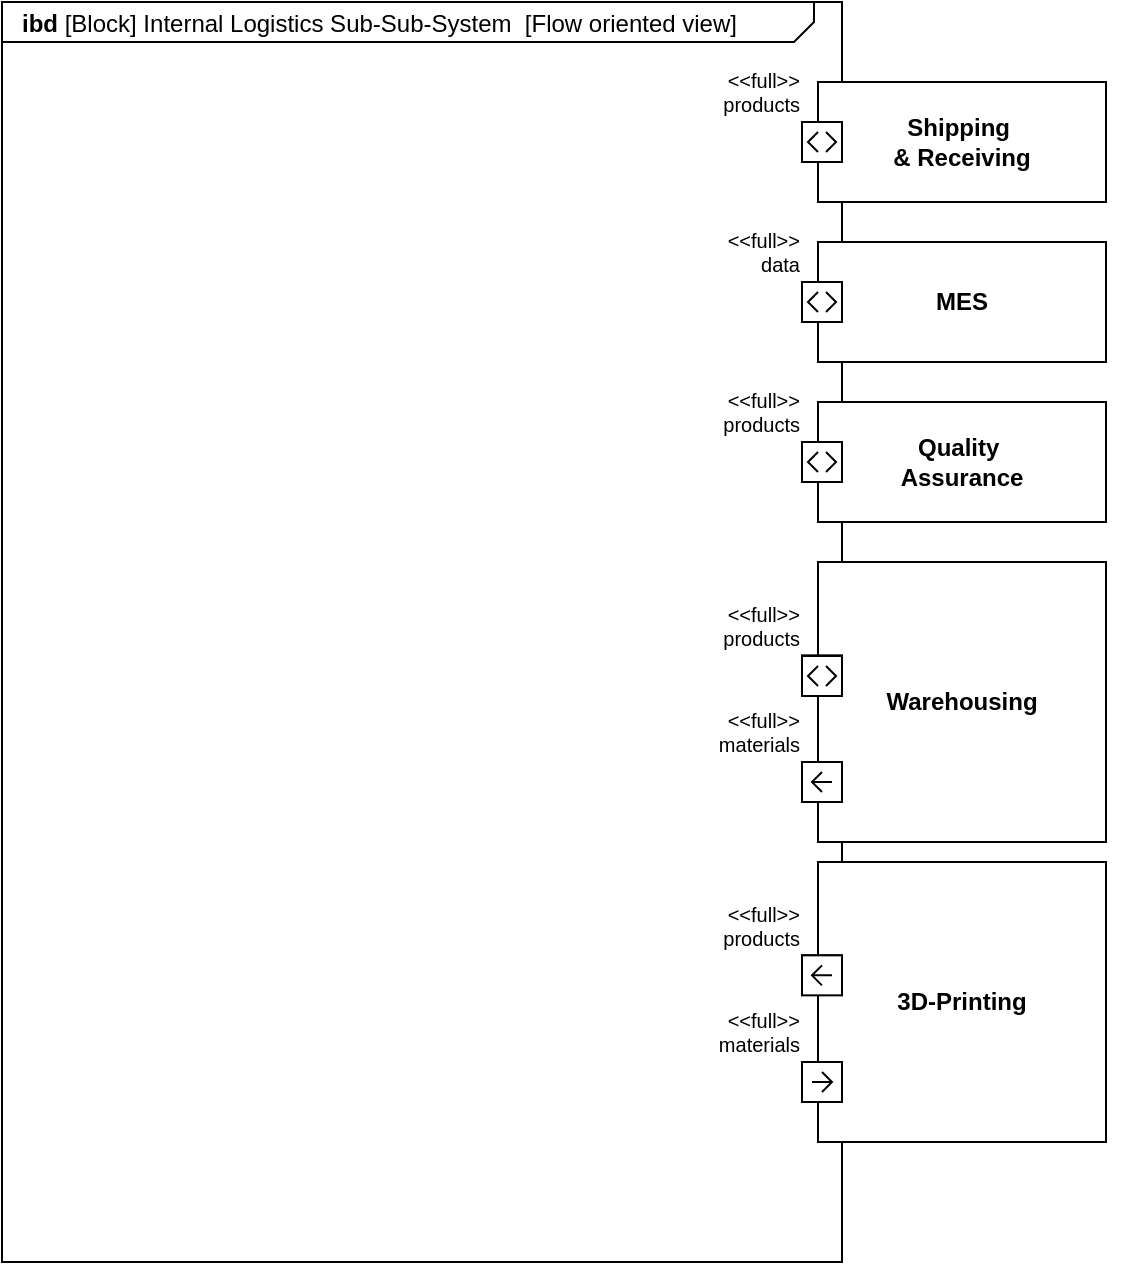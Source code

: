 <mxfile version="24.8.1">
  <diagram name="Seite-1" id="jI7MvivBW4wJyojLt8Jf">
    <mxGraphModel dx="952" dy="637" grid="1" gridSize="10" guides="1" tooltips="1" connect="1" arrows="1" fold="1" page="1" pageScale="1" pageWidth="827" pageHeight="1169" math="0" shadow="0">
      <root>
        <mxCell id="0" />
        <mxCell id="1" parent="0" />
        <mxCell id="MTa_AIZH51s-TqAGsz_J-1" value="&lt;p style=&quot;margin:0px;margin-top:4px;margin-left:10px;text-align:left;&quot;&gt;&lt;b&gt;ibd&lt;/b&gt; [Block] Internal Logistics Sub-Sub-System&amp;nbsp; [Flow oriented view]&lt;br&gt;&lt;/p&gt;" style="html=1;shape=mxgraph.sysml.package;labelX=406;align=left;spacingLeft=10;overflow=fill;recursiveResize=0;" vertex="1" parent="1">
          <mxGeometry x="110" y="120" width="420" height="630" as="geometry" />
        </mxCell>
        <mxCell id="MTa_AIZH51s-TqAGsz_J-15" value="MES" style="html=1;shape=mxgraph.sysml.port1;fontStyle=1;whiteSpace=wrap;align=center;" vertex="1" parent="1">
          <mxGeometry x="510" y="240" width="160" height="60" as="geometry" />
        </mxCell>
        <mxCell id="MTa_AIZH51s-TqAGsz_J-16" value="&amp;lt;&amp;lt;full&amp;gt;&amp;gt;&lt;br&gt;data" style="strokeColor=inherit;fillColor=inherit;gradientColor=inherit;shape=rect;points=[[0,0.5,0]];html=1;resizable=1;align=right;verticalAlign=bottom;labelPosition=left;verticalLabelPosition=top;labelBackgroundColor=none;fontSize=10;paart=1;" vertex="1" parent="MTa_AIZH51s-TqAGsz_J-15">
          <mxGeometry y="20" width="20" height="20" as="geometry" />
        </mxCell>
        <mxCell id="MTa_AIZH51s-TqAGsz_J-40" value="" style="html=1;shape=mxgraph.sysml.port;sysMLPortType=doubleH;" vertex="1" parent="MTa_AIZH51s-TqAGsz_J-15">
          <mxGeometry y="20" width="20" height="20" as="geometry" />
        </mxCell>
        <mxCell id="MTa_AIZH51s-TqAGsz_J-17" value="&lt;div&gt;Shipping&amp;nbsp;&lt;/div&gt;&lt;div&gt;&amp;amp; Receiving&lt;/div&gt;" style="html=1;shape=mxgraph.sysml.port1;fontStyle=1;whiteSpace=wrap;align=center;" vertex="1" parent="1">
          <mxGeometry x="510" y="160" width="160" height="60" as="geometry" />
        </mxCell>
        <mxCell id="MTa_AIZH51s-TqAGsz_J-18" value="&lt;div&gt;&amp;lt;&amp;lt;full&amp;gt;&amp;gt;&lt;/div&gt;&lt;div&gt;products&lt;/div&gt;" style="strokeColor=inherit;fillColor=inherit;gradientColor=inherit;shape=rect;points=[[0,0.5,0]];html=1;resizable=1;align=right;verticalAlign=bottom;labelPosition=left;verticalLabelPosition=top;labelBackgroundColor=none;fontSize=10;paart=1;" vertex="1" parent="MTa_AIZH51s-TqAGsz_J-17">
          <mxGeometry y="20" width="20" height="20" as="geometry" />
        </mxCell>
        <mxCell id="MTa_AIZH51s-TqAGsz_J-33" value="" style="html=1;shape=mxgraph.sysml.port;sysMLPortType=doubleH;" vertex="1" parent="MTa_AIZH51s-TqAGsz_J-17">
          <mxGeometry y="20" width="20" height="20" as="geometry" />
        </mxCell>
        <mxCell id="MTa_AIZH51s-TqAGsz_J-19" value="&lt;div&gt;Quality&amp;nbsp;&lt;/div&gt;&lt;div&gt;Assurance&lt;/div&gt;" style="html=1;shape=mxgraph.sysml.port1;fontStyle=1;whiteSpace=wrap;align=center;" vertex="1" parent="1">
          <mxGeometry x="510" y="320" width="160" height="60" as="geometry" />
        </mxCell>
        <mxCell id="MTa_AIZH51s-TqAGsz_J-20" value="&lt;div&gt;&amp;lt;&amp;lt;full&amp;gt;&amp;gt;&lt;/div&gt;&lt;div&gt;products&lt;/div&gt;" style="strokeColor=inherit;fillColor=inherit;gradientColor=inherit;shape=mxgraph.sysml.port;html=1;resizable=1;align=right;verticalAlign=bottom;labelPosition=left;verticalLabelPosition=top;labelBackgroundColor=none;fontSize=10;paart=1;sysMLPortType=doubleH;" vertex="1" parent="MTa_AIZH51s-TqAGsz_J-19">
          <mxGeometry y="20" width="20" height="20" as="geometry" />
        </mxCell>
        <mxCell id="MTa_AIZH51s-TqAGsz_J-21" value="Warehousing" style="html=1;shape=mxgraph.sysml.port1;fontStyle=1;whiteSpace=wrap;align=center;" vertex="1" parent="1">
          <mxGeometry x="510" y="400" width="160" height="140" as="geometry" />
        </mxCell>
        <mxCell id="MTa_AIZH51s-TqAGsz_J-22" value="&lt;div&gt;&amp;lt;&amp;lt;full&amp;gt;&amp;gt;&lt;/div&gt;&lt;div&gt;products&lt;br&gt;&lt;/div&gt;" style="strokeColor=inherit;fillColor=inherit;gradientColor=inherit;shape=rect;points=[[0,0.5,0]];html=1;resizable=1;align=right;verticalAlign=bottom;labelPosition=left;verticalLabelPosition=top;labelBackgroundColor=none;fontSize=10;paart=1;" vertex="1" parent="MTa_AIZH51s-TqAGsz_J-21">
          <mxGeometry y="46.67" width="20" height="13.33" as="geometry" />
        </mxCell>
        <mxCell id="MTa_AIZH51s-TqAGsz_J-23" value="&lt;div&gt;&amp;lt;&amp;lt;full&amp;gt;&amp;gt;&lt;/div&gt;&lt;div&gt;materials&lt;/div&gt;" style="strokeColor=inherit;fillColor=inherit;gradientColor=inherit;shape=rect;points=[[0,0.5,0]];html=1;resizable=1;align=right;verticalAlign=bottom;labelPosition=left;verticalLabelPosition=top;labelBackgroundColor=none;fontSize=10;paart=1;" vertex="1" parent="MTa_AIZH51s-TqAGsz_J-21">
          <mxGeometry y="100" width="20" height="20" as="geometry" />
        </mxCell>
        <mxCell id="MTa_AIZH51s-TqAGsz_J-34" value="" style="html=1;shape=mxgraph.sysml.port;sysMLPortType=doubleH;" vertex="1" parent="MTa_AIZH51s-TqAGsz_J-21">
          <mxGeometry y="47" width="20" height="20" as="geometry" />
        </mxCell>
        <mxCell id="MTa_AIZH51s-TqAGsz_J-35" value="" style="html=1;shape=mxgraph.sysml.port;sysMLPortType=flowN;rotation=-90;" vertex="1" parent="MTa_AIZH51s-TqAGsz_J-21">
          <mxGeometry y="100" width="20" height="20" as="geometry" />
        </mxCell>
        <mxCell id="MTa_AIZH51s-TqAGsz_J-24" value="3D-Printing" style="html=1;shape=mxgraph.sysml.port1;fontStyle=1;whiteSpace=wrap;align=center;" vertex="1" parent="1">
          <mxGeometry x="510" y="550" width="160" height="140" as="geometry" />
        </mxCell>
        <mxCell id="MTa_AIZH51s-TqAGsz_J-25" value="&lt;div&gt;&amp;lt;&amp;lt;full&amp;gt;&amp;gt;&lt;/div&gt;&lt;div&gt;products&lt;br&gt;&lt;/div&gt;" style="strokeColor=inherit;fillColor=inherit;gradientColor=inherit;shape=rect;points=[[0,0.5,0]];html=1;resizable=1;align=right;verticalAlign=bottom;labelPosition=left;verticalLabelPosition=top;labelBackgroundColor=none;fontSize=10;paart=1;" vertex="1" parent="MTa_AIZH51s-TqAGsz_J-24">
          <mxGeometry y="46.67" width="20" height="13.33" as="geometry" />
        </mxCell>
        <mxCell id="MTa_AIZH51s-TqAGsz_J-26" value="&lt;div&gt;&amp;lt;&amp;lt;full&amp;gt;&amp;gt;&lt;/div&gt;&lt;div&gt;materials&lt;/div&gt;" style="strokeColor=inherit;fillColor=inherit;gradientColor=inherit;shape=rect;points=[[0,0.5,0]];html=1;resizable=1;align=right;verticalAlign=bottom;labelPosition=left;verticalLabelPosition=top;labelBackgroundColor=none;fontSize=10;paart=1;" vertex="1" parent="MTa_AIZH51s-TqAGsz_J-24">
          <mxGeometry y="100" width="20" height="20" as="geometry" />
        </mxCell>
        <mxCell id="MTa_AIZH51s-TqAGsz_J-37" value="" style="html=1;shape=mxgraph.sysml.port;sysMLPortType=flowN;rotation=90;" vertex="1" parent="MTa_AIZH51s-TqAGsz_J-24">
          <mxGeometry y="100" width="20" height="20" as="geometry" />
        </mxCell>
        <mxCell id="MTa_AIZH51s-TqAGsz_J-39" value="" style="html=1;shape=mxgraph.sysml.port;sysMLPortType=flowN;rotation=-90;" vertex="1" parent="MTa_AIZH51s-TqAGsz_J-24">
          <mxGeometry y="46.67" width="20" height="20" as="geometry" />
        </mxCell>
      </root>
    </mxGraphModel>
  </diagram>
</mxfile>
